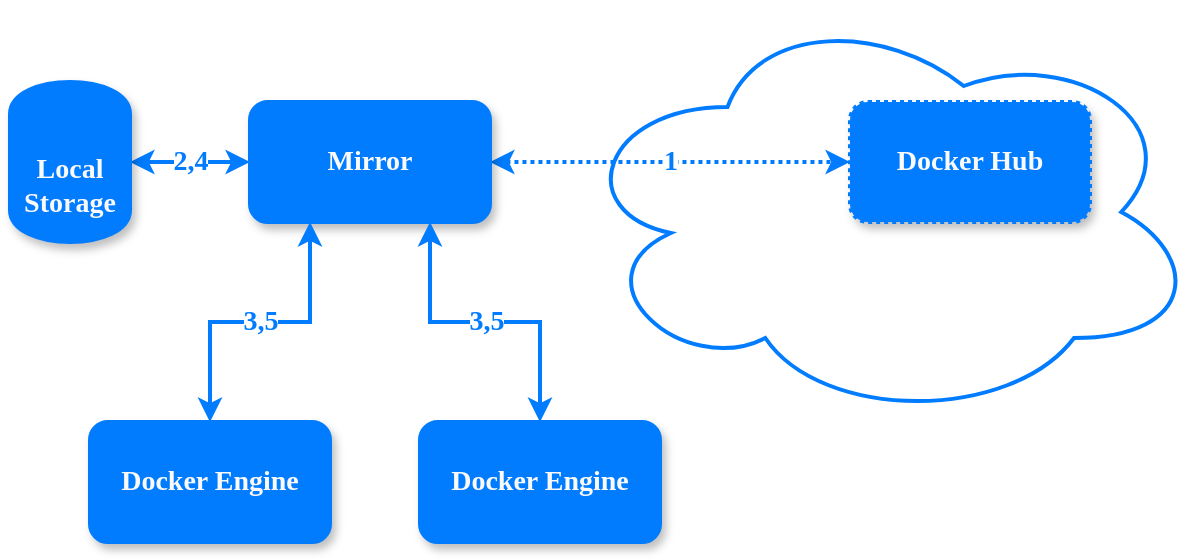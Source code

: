 <mxfile version="13.1.2" type="device"><diagram id="9rT_Ia3pj4_-GAjBtqSM" name="Page-1"><mxGraphModel dx="1422" dy="742" grid="1" gridSize="10" guides="1" tooltips="1" connect="1" arrows="1" fold="1" page="1" pageScale="1" pageWidth="850" pageHeight="1100" math="0" shadow="0" extFonts="Montserrat^https://fonts.googleapis.com/css?family=Montserrat"><root><mxCell id="0"/><mxCell id="1" parent="0"/><mxCell id="6-x_7dVQyTHp8SF_jgmH-2" value="" style="ellipse;shape=cloud;whiteSpace=wrap;html=1;rounded=1;shadow=0;glass=0;comic=0;strokeColor=#017cff;strokeWidth=2;fillColor=none;fontFamily=Montserrat;fontSize=14;fontColor=#017CFF;" parent="1" vertex="1"><mxGeometry x="440" y="110" width="315" height="210" as="geometry"/></mxCell><mxCell id="ezlWTEwGoNdnd6MliJoY-8" value="1" style="edgeStyle=orthogonalEdgeStyle;rounded=0;orthogonalLoop=1;jettySize=auto;html=1;exitX=1;exitY=0.5;exitDx=0;exitDy=0;entryX=0;entryY=0.5;entryDx=0;entryDy=0;strokeWidth=2;fontSize=14;startArrow=classic;startFill=1;strokeColor=#017cff;dashed=1;dashPattern=1 1;fontFamily=Montserrat;FType=w;fontStyle=1;fontColor=#017CFF;shadow=0;" parent="1" source="ezlWTEwGoNdnd6MliJoY-1" target="ezlWTEwGoNdnd6MliJoY-3" edge="1"><mxGeometry relative="1" as="geometry"/></mxCell><mxCell id="ezlWTEwGoNdnd6MliJoY-9" value="2,4" style="edgeStyle=orthogonalEdgeStyle;rounded=0;orthogonalLoop=1;jettySize=auto;html=1;exitX=0;exitY=0.5;exitDx=0;exitDy=0;entryX=1;entryY=0.5;entryDx=0;entryDy=0;strokeWidth=2;fontSize=14;startArrow=classic;startFill=1;strokeColor=#017cff;fontFamily=Montserrat;FType=w;fontStyle=1;fontColor=#017CFF;shadow=0;" parent="1" source="ezlWTEwGoNdnd6MliJoY-1" target="ezlWTEwGoNdnd6MliJoY-2" edge="1"><mxGeometry relative="1" as="geometry"/></mxCell><mxCell id="ezlWTEwGoNdnd6MliJoY-1" value="&lt;div&gt;Mirror&lt;/div&gt;" style="rounded=1;whiteSpace=wrap;html=1;strokeWidth=2;fontSize=14;shadow=1;glass=0;comic=0;strokeColor=#017cff;fontFamily=Montserrat;FType=w;fillColor=#017CFF;fontColor=#fafafa;fontStyle=1" parent="1" vertex="1"><mxGeometry x="280" y="160" width="120" height="60" as="geometry"/></mxCell><mxCell id="ezlWTEwGoNdnd6MliJoY-2" value="Local Storage" style="shape=cylinder;whiteSpace=wrap;html=1;boundedLbl=1;backgroundOutline=1;strokeWidth=2;fontSize=14;strokeColor=#017cff;fontFamily=Montserrat;FType=w;fillColor=#017CFF;fontColor=#fafafa;fontStyle=1;shadow=1;" parent="1" vertex="1"><mxGeometry x="160" y="150" width="60" height="80" as="geometry"/></mxCell><mxCell id="ezlWTEwGoNdnd6MliJoY-3" value="Docker Hub" style="rounded=1;whiteSpace=wrap;html=1;strokeWidth=2;fontSize=14;strokeColor=#017cff;dashed=1;dashPattern=1 1;fontFamily=Montserrat;FType=w;fillColor=#017CFF;fontColor=#fafafa;fontStyle=1;shadow=1;" parent="1" vertex="1"><mxGeometry x="580" y="160" width="120" height="60" as="geometry"/></mxCell><mxCell id="ezlWTEwGoNdnd6MliJoY-6" value="3,5" style="edgeStyle=orthogonalEdgeStyle;rounded=0;orthogonalLoop=1;jettySize=auto;html=1;exitX=0.5;exitY=0;exitDx=0;exitDy=0;entryX=0.25;entryY=1;entryDx=0;entryDy=0;strokeWidth=2;fontSize=14;strokeColor=#017cff;startArrow=classic;startFill=1;fontFamily=Montserrat;FType=w;fontStyle=1;fontColor=#017CFF;shadow=0;" parent="1" source="ezlWTEwGoNdnd6MliJoY-4" target="ezlWTEwGoNdnd6MliJoY-1" edge="1"><mxGeometry relative="1" as="geometry"/></mxCell><mxCell id="ezlWTEwGoNdnd6MliJoY-4" value="Docker Engine" style="rounded=1;whiteSpace=wrap;html=1;strokeWidth=2;fontSize=14;strokeColor=#017cff;fontFamily=Montserrat;FType=w;fillColor=#017CFF;fontColor=#fafafa;fontStyle=1;shadow=1;" parent="1" vertex="1"><mxGeometry x="200" y="320" width="120" height="60" as="geometry"/></mxCell><mxCell id="ezlWTEwGoNdnd6MliJoY-12" value="3,5" style="edgeStyle=orthogonalEdgeStyle;rounded=0;orthogonalLoop=1;jettySize=auto;html=1;exitX=0.5;exitY=0;exitDx=0;exitDy=0;entryX=0.75;entryY=1;entryDx=0;entryDy=0;startArrow=classic;startFill=1;strokeColor=#017cff;strokeWidth=2;fontSize=14;fontFamily=Montserrat;FType=w;fontStyle=1;fontColor=#017CFF;shadow=0;" parent="1" source="ezlWTEwGoNdnd6MliJoY-11" target="ezlWTEwGoNdnd6MliJoY-1" edge="1"><mxGeometry relative="1" as="geometry"/></mxCell><mxCell id="ezlWTEwGoNdnd6MliJoY-11" value="Docker Engine" style="rounded=1;whiteSpace=wrap;html=1;strokeWidth=2;fontSize=14;strokeColor=#017cff;fontFamily=Montserrat;FType=w;fillColor=#017CFF;fontColor=#fafafa;fontStyle=1;shadow=1;" parent="1" vertex="1"><mxGeometry x="365" y="320" width="120" height="60" as="geometry"/></mxCell></root></mxGraphModel></diagram></mxfile>